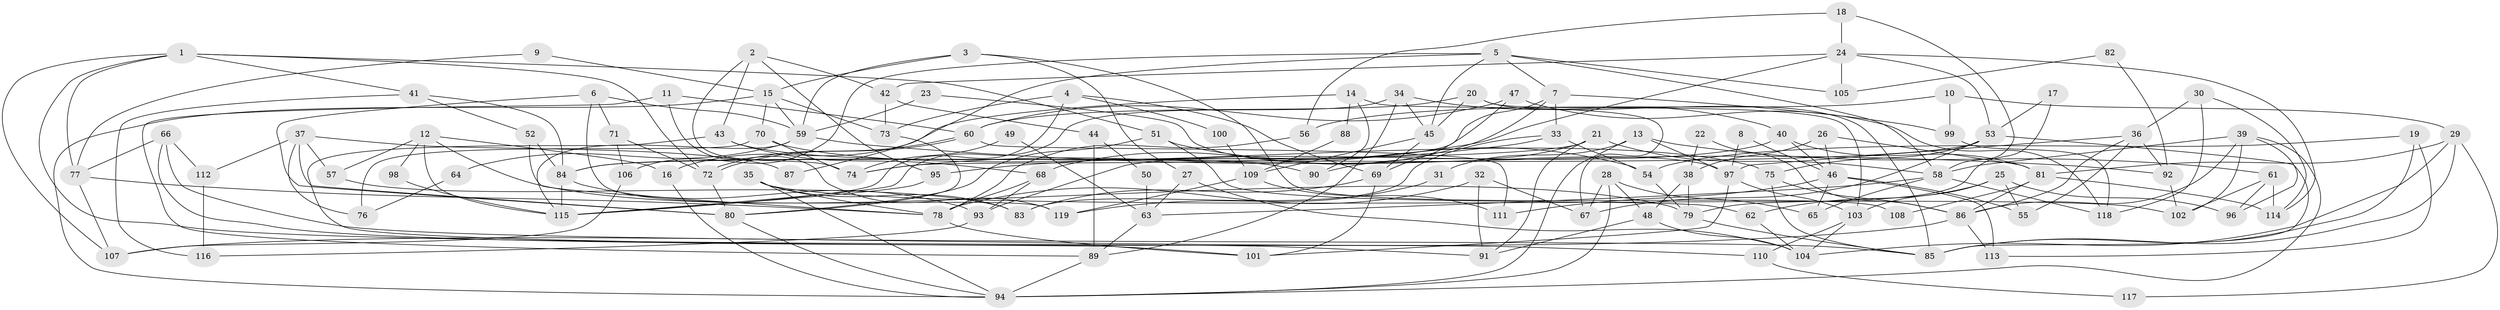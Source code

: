 // coarse degree distribution, {8: 0.07042253521126761, 4: 0.323943661971831, 5: 0.08450704225352113, 9: 0.014084507042253521, 13: 0.014084507042253521, 2: 0.11267605633802817, 11: 0.056338028169014086, 7: 0.11267605633802817, 3: 0.11267605633802817, 6: 0.08450704225352113, 10: 0.014084507042253521}
// Generated by graph-tools (version 1.1) at 2025/18/03/04/25 18:18:44]
// undirected, 119 vertices, 238 edges
graph export_dot {
graph [start="1"]
  node [color=gray90,style=filled];
  1;
  2;
  3;
  4;
  5;
  6;
  7;
  8;
  9;
  10;
  11;
  12;
  13;
  14;
  15;
  16;
  17;
  18;
  19;
  20;
  21;
  22;
  23;
  24;
  25;
  26;
  27;
  28;
  29;
  30;
  31;
  32;
  33;
  34;
  35;
  36;
  37;
  38;
  39;
  40;
  41;
  42;
  43;
  44;
  45;
  46;
  47;
  48;
  49;
  50;
  51;
  52;
  53;
  54;
  55;
  56;
  57;
  58;
  59;
  60;
  61;
  62;
  63;
  64;
  65;
  66;
  67;
  68;
  69;
  70;
  71;
  72;
  73;
  74;
  75;
  76;
  77;
  78;
  79;
  80;
  81;
  82;
  83;
  84;
  85;
  86;
  87;
  88;
  89;
  90;
  91;
  92;
  93;
  94;
  95;
  96;
  97;
  98;
  99;
  100;
  101;
  102;
  103;
  104;
  105;
  106;
  107;
  108;
  109;
  110;
  111;
  112;
  113;
  114;
  115;
  116;
  117;
  118;
  119;
  1 -- 72;
  1 -- 77;
  1 -- 41;
  1 -- 51;
  1 -- 91;
  1 -- 107;
  2 -- 74;
  2 -- 43;
  2 -- 42;
  2 -- 95;
  3 -- 15;
  3 -- 27;
  3 -- 59;
  3 -- 108;
  4 -- 115;
  4 -- 69;
  4 -- 73;
  4 -- 100;
  5 -- 7;
  5 -- 45;
  5 -- 58;
  5 -- 87;
  5 -- 105;
  5 -- 106;
  6 -- 80;
  6 -- 71;
  6 -- 59;
  6 -- 119;
  7 -- 74;
  7 -- 33;
  7 -- 68;
  7 -- 99;
  8 -- 97;
  8 -- 46;
  9 -- 15;
  9 -- 77;
  10 -- 29;
  10 -- 99;
  10 -- 56;
  11 -- 89;
  11 -- 60;
  11 -- 119;
  12 -- 115;
  12 -- 79;
  12 -- 16;
  12 -- 57;
  12 -- 98;
  13 -- 97;
  13 -- 94;
  13 -- 31;
  13 -- 61;
  14 -- 16;
  14 -- 90;
  14 -- 67;
  14 -- 88;
  15 -- 59;
  15 -- 73;
  15 -- 70;
  15 -- 94;
  16 -- 94;
  17 -- 79;
  17 -- 53;
  18 -- 24;
  18 -- 56;
  18 -- 58;
  19 -- 54;
  19 -- 85;
  19 -- 113;
  20 -- 103;
  20 -- 60;
  20 -- 45;
  20 -- 85;
  21 -- 58;
  21 -- 84;
  21 -- 90;
  21 -- 91;
  22 -- 86;
  22 -- 38;
  23 -- 59;
  23 -- 97;
  24 -- 53;
  24 -- 42;
  24 -- 74;
  24 -- 105;
  24 -- 114;
  25 -- 103;
  25 -- 55;
  25 -- 62;
  25 -- 96;
  26 -- 46;
  26 -- 81;
  26 -- 38;
  27 -- 104;
  27 -- 63;
  28 -- 94;
  28 -- 67;
  28 -- 48;
  28 -- 65;
  29 -- 104;
  29 -- 85;
  29 -- 81;
  29 -- 117;
  30 -- 36;
  30 -- 114;
  30 -- 118;
  31 -- 119;
  32 -- 78;
  32 -- 91;
  32 -- 67;
  33 -- 54;
  33 -- 95;
  33 -- 83;
  34 -- 40;
  34 -- 115;
  34 -- 45;
  34 -- 89;
  35 -- 102;
  35 -- 94;
  35 -- 78;
  35 -- 83;
  36 -- 92;
  36 -- 86;
  36 -- 55;
  36 -- 97;
  37 -- 57;
  37 -- 112;
  37 -- 76;
  37 -- 80;
  37 -- 87;
  38 -- 48;
  38 -- 79;
  39 -- 96;
  39 -- 58;
  39 -- 86;
  39 -- 94;
  39 -- 102;
  40 -- 81;
  40 -- 46;
  40 -- 93;
  41 -- 84;
  41 -- 52;
  41 -- 116;
  42 -- 73;
  42 -- 44;
  43 -- 68;
  43 -- 101;
  43 -- 90;
  44 -- 89;
  44 -- 50;
  45 -- 69;
  45 -- 109;
  46 -- 65;
  46 -- 111;
  46 -- 55;
  46 -- 113;
  47 -- 118;
  47 -- 69;
  47 -- 60;
  48 -- 91;
  48 -- 104;
  49 -- 63;
  49 -- 74;
  50 -- 63;
  51 -- 80;
  51 -- 54;
  51 -- 62;
  52 -- 84;
  52 -- 78;
  53 -- 67;
  53 -- 75;
  53 -- 84;
  53 -- 85;
  54 -- 79;
  56 -- 78;
  57 -- 83;
  58 -- 63;
  58 -- 65;
  58 -- 118;
  59 -- 64;
  59 -- 92;
  59 -- 115;
  60 -- 72;
  60 -- 72;
  60 -- 111;
  61 -- 114;
  61 -- 96;
  61 -- 102;
  62 -- 104;
  63 -- 89;
  64 -- 76;
  66 -- 77;
  66 -- 85;
  66 -- 110;
  66 -- 112;
  68 -- 78;
  68 -- 93;
  69 -- 83;
  69 -- 101;
  70 -- 75;
  70 -- 74;
  70 -- 76;
  71 -- 106;
  71 -- 72;
  72 -- 80;
  73 -- 80;
  75 -- 85;
  75 -- 86;
  77 -- 78;
  77 -- 107;
  78 -- 101;
  79 -- 85;
  80 -- 94;
  81 -- 86;
  81 -- 108;
  81 -- 114;
  82 -- 105;
  82 -- 92;
  84 -- 93;
  84 -- 115;
  86 -- 113;
  86 -- 107;
  88 -- 109;
  89 -- 94;
  92 -- 102;
  93 -- 116;
  95 -- 115;
  97 -- 101;
  97 -- 103;
  98 -- 115;
  99 -- 118;
  100 -- 109;
  103 -- 104;
  103 -- 110;
  106 -- 107;
  109 -- 119;
  109 -- 111;
  110 -- 117;
  112 -- 116;
}
